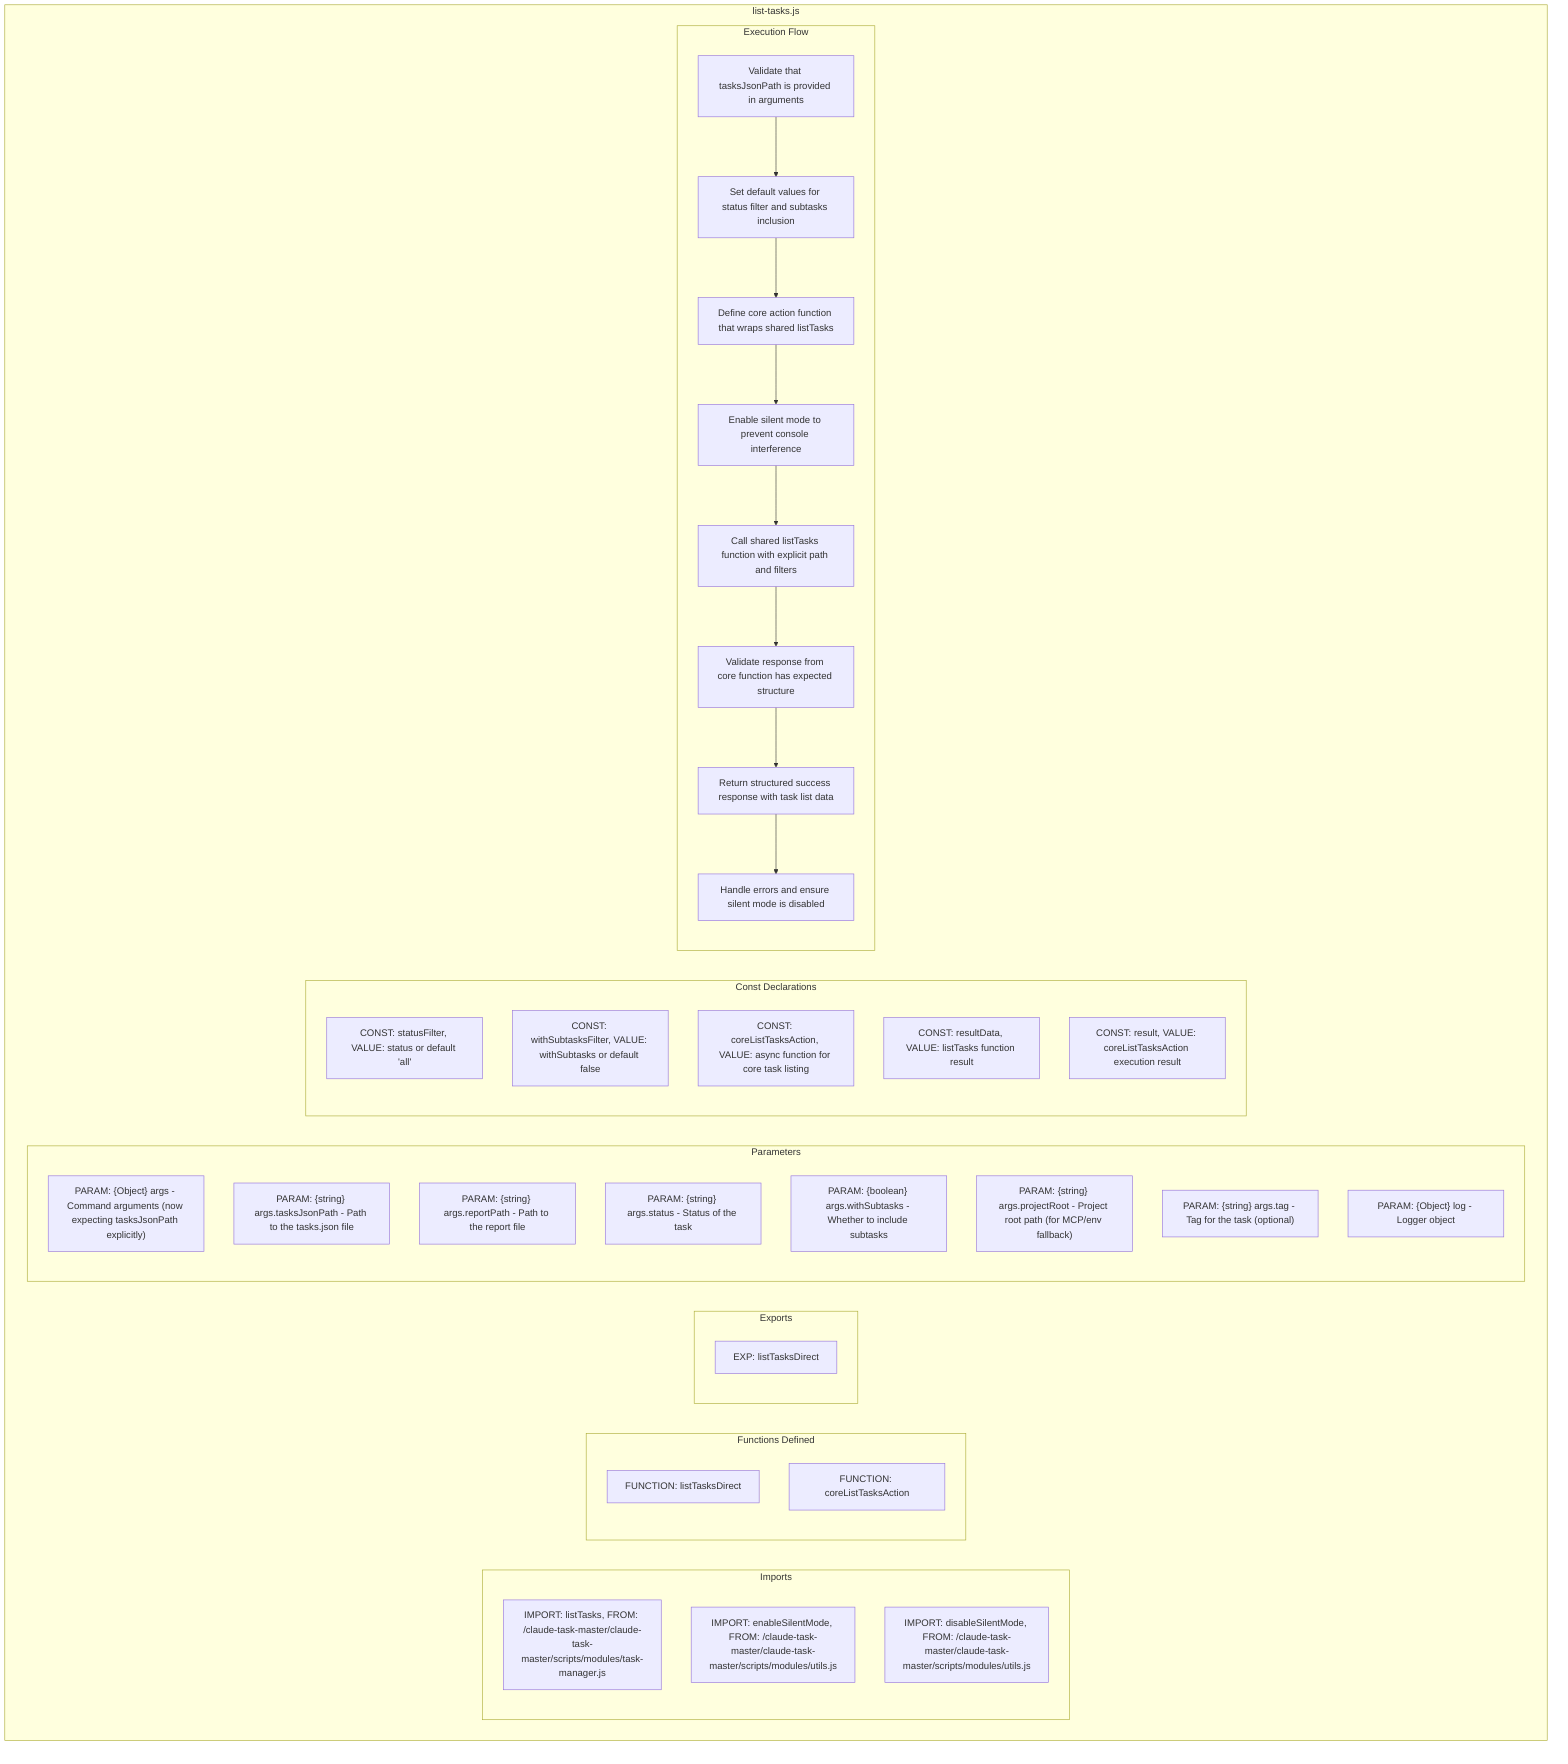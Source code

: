 flowchart TB
    subgraph Imports["Imports"]
        I1["IMPORT: listTasks, FROM: /claude-task-master/claude-task-master/scripts/modules/task-manager.js"]
        I2["IMPORT: enableSilentMode, FROM: /claude-task-master/claude-task-master/scripts/modules/utils.js"]
        I3["IMPORT: disableSilentMode, FROM: /claude-task-master/claude-task-master/scripts/modules/utils.js"]
    end
    
    subgraph FunctionsDefined["Functions Defined"]
        FU1["FUNCTION: listTasksDirect"]
        FU2["FUNCTION: coreListTasksAction"]
    end
    
    subgraph Exports["Exports"]
        E1["EXP: listTasksDirect"]
    end
    
    subgraph Parameters["Parameters"]
        P1["PARAM: {Object} args - Command arguments (now expecting tasksJsonPath explicitly)"]
        P2["PARAM: {string} args.tasksJsonPath - Path to the tasks.json file"]
        P3["PARAM: {string} args.reportPath - Path to the report file"]
        P4["PARAM: {string} args.status - Status of the task"]
        P5["PARAM: {boolean} args.withSubtasks - Whether to include subtasks"]
        P6["PARAM: {string} args.projectRoot - Project root path (for MCP/env fallback)"]
        P7["PARAM: {string} args.tag - Tag for the task (optional)"]
        P8["PARAM: {Object} log - Logger object"]
    end
    
    subgraph Constants["Const Declarations"]
        C1["CONST: statusFilter, VALUE: status or default 'all'"]
        C2["CONST: withSubtasksFilter, VALUE: withSubtasks or default false"]
        C3["CONST: coreListTasksAction, VALUE: async function for core task listing"]
        C4["CONST: resultData, VALUE: listTasks function result"]
        C5["CONST: result, VALUE: coreListTasksAction execution result"]
    end
    
    subgraph ExecutionFlow["Execution Flow"]
        FL1["Validate that tasksJsonPath is provided in arguments"]
        FL2["Set default values for status filter and subtasks inclusion"]
        FL3["Define core action function that wraps shared listTasks"]
        FL4["Enable silent mode to prevent console interference"]
        FL5["Call shared listTasks function with explicit path and filters"]
        FL6["Validate response from core function has expected structure"]
        FL7["Return structured success response with task list data"]
        FL8["Handle errors and ensure silent mode is disabled"]
    end
    
    subgraph listTasksJs["list-tasks.js"]
        Imports
        FunctionsDefined
        Exports
        Parameters
        Constants
        ExecutionFlow
    end
    
    FL1 --> FL2
    FL2 --> FL3
    FL3 --> FL4
    FL4 --> FL5
    FL5 --> FL6
    FL6 --> FL7
    FL7 --> FL8